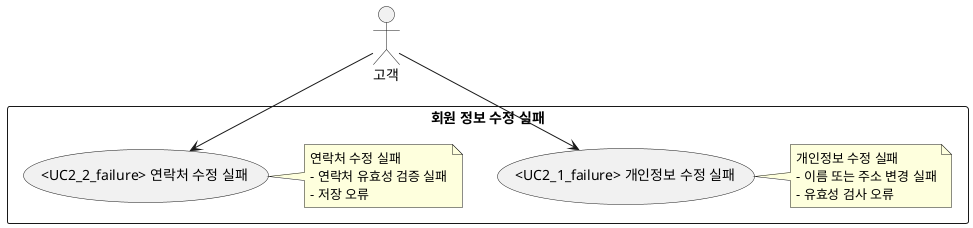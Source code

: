 @startuml
actor "고객" as Customer

rectangle "회원 정보 수정 실패" {
  usecase "<UC2_1_failure> 개인정보 수정 실패" as UC2_1_failure
  note right
  개인정보 수정 실패
  - 이름 또는 주소 변경 실패
  - 유효성 검사 오류
  end note

  usecase "<UC2_2_failure> 연락처 수정 실패" as UC2_2_failure
  note right
  연락처 수정 실패
  - 연락처 유효성 검증 실패
  - 저장 오류
  end note
}

Customer --> UC2_1_failure
Customer --> UC2_2_failure
@enduml
